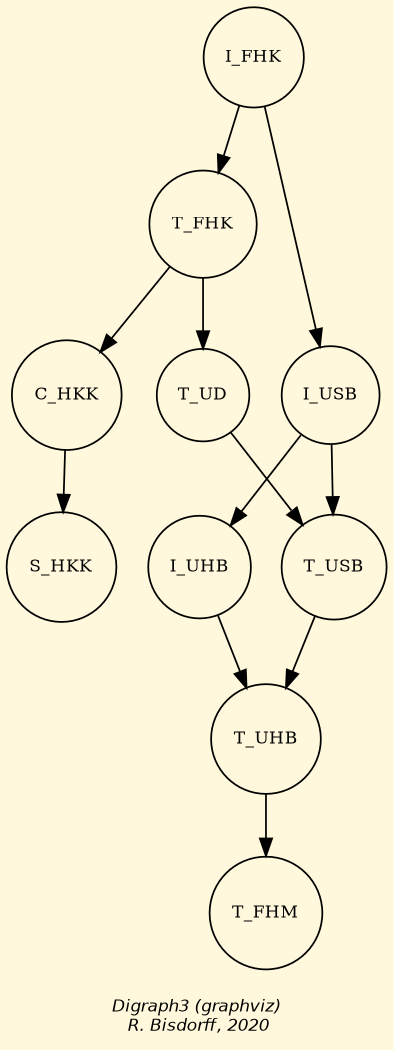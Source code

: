 digraph G {
graph [ bgcolor = cornsilk, ordering = out, fontname = "Helvetica-Oblique",
 fontsize = 12,
 label = "\nDigraph3 (graphviz)\n R. Bisdorff, 2020", size="7,7",fontsize=10];
T_UD [shape = "circle", label = "T_UD", fontsize=10];
T_FHK [shape = "circle", label = "T_FHK", fontsize=10];
T_FHM [shape = "circle", label = "T_FHM", fontsize=10];
I_FHK [shape = "circle", label = "I_FHK", fontsize=10];
T_USB [shape = "circle", label = "T_USB", fontsize=10];
I_USB [shape = "circle", label = "I_USB", fontsize=10];
T_UHB [shape = "circle", label = "T_UHB", fontsize=10];
I_UHB [shape = "circle", label = "I_UHB", fontsize=10];
S_HKK [shape = "circle", label = "S_HKK", fontsize=10];
C_HKK [shape = "circle", label = "C_HKK", fontsize=10];
{ rank = 0; I_FHK; }
{ rank = 1; T_FHK; I_USB; }
{ rank = 2; C_HKK; T_UD; I_UHB; }
{ rank = 3; T_USB; S_HKK; }
{ rank = 4; T_UHB; }
{ rank = 5; T_FHM; }
I_FHK-> T_FHK [style="setlinewidth(1)",color=black] ;
I_FHK-> I_USB [style="setlinewidth(1)",color=black] ;
T_FHK-> C_HKK [style="setlinewidth(1)",color=black] ;
T_FHK-> T_UD [style="setlinewidth(1)",color=black] ;
I_USB-> I_UHB [style="setlinewidth(1)",color=black] ;
I_USB-> T_USB [style="setlinewidth(1)",color=black] ;
C_HKK-> S_HKK [style="setlinewidth(1)",color=black] ;
T_UD-> T_USB [style="setlinewidth(1)",color=black] ;
I_UHB-> T_UHB [style="setlinewidth(1)",color=black] ;
T_USB-> T_UHB [style="setlinewidth(1)",color=black] ;
T_UHB-> T_FHM [style="setlinewidth(1)",color=black] ;
}
 
